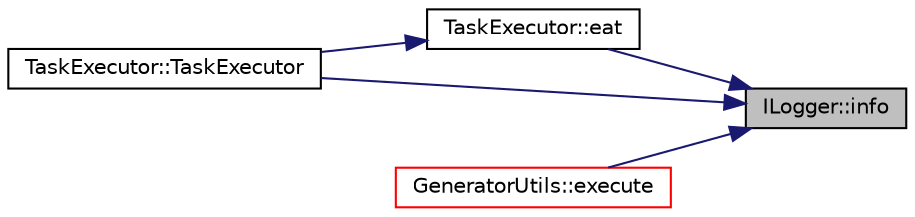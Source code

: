 digraph "ILogger::info"
{
 // LATEX_PDF_SIZE
  edge [fontname="Helvetica",fontsize="10",labelfontname="Helvetica",labelfontsize="10"];
  node [fontname="Helvetica",fontsize="10",shape=record];
  rankdir="RL";
  Node1 [label="ILogger::info",height=0.2,width=0.4,color="black", fillcolor="grey75", style="filled", fontcolor="black",tooltip=" "];
  Node1 -> Node2 [dir="back",color="midnightblue",fontsize="10",style="solid",fontname="Helvetica"];
  Node2 [label="TaskExecutor::eat",height=0.2,width=0.4,color="black", fillcolor="white", style="filled",URL="$struct_task_executor.html#af4d3c0895333064d125202402bfe924e",tooltip=" "];
  Node2 -> Node3 [dir="back",color="midnightblue",fontsize="10",style="solid",fontname="Helvetica"];
  Node3 [label="TaskExecutor::TaskExecutor",height=0.2,width=0.4,color="black", fillcolor="white", style="filled",URL="$struct_task_executor.html#aa0e84fa6569c8b408fafe690aec83f4e",tooltip=" "];
  Node1 -> Node4 [dir="back",color="midnightblue",fontsize="10",style="solid",fontname="Helvetica"];
  Node4 [label="GeneratorUtils::execute",height=0.2,width=0.4,color="red", fillcolor="white", style="filled",URL="$namespace_generator_utils.html#a698d3a12fc9b132c821f95e56939d2cd",tooltip=" "];
  Node1 -> Node3 [dir="back",color="midnightblue",fontsize="10",style="solid",fontname="Helvetica"];
}
